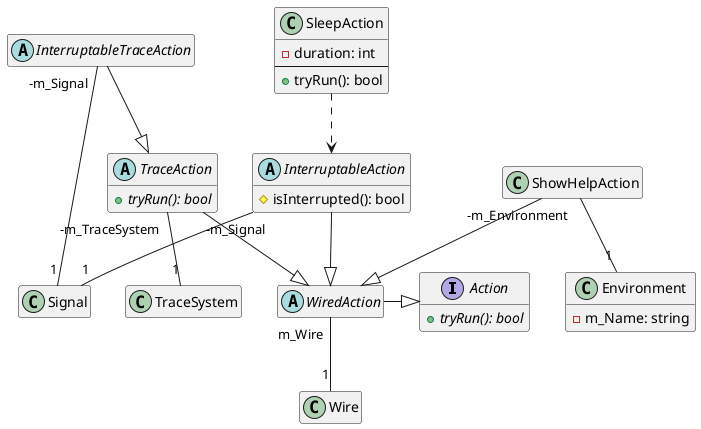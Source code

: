 @startuml

interface Action {
  + {abstract} tryRun(): bool
}
hide Action fields

interface TraceAction {
  + {abstract} tryRun(): bool
}
hide TraceAction fields

abstract class WiredAction
hide WiredAction fields
hide WiredAction methods

WiredAction -|> Action
WiredAction "m_Wire" -- "1" Wire

class ShowHelpAction
hide ShowHelpAction fields
hide ShowHelpAction methods

ShowHelpAction --|> WiredAction
ShowHelpAction "-m_Environment" -- "1" Environment

abstract class TraceAction {
  
}
hide TraceAction fields

TraceAction --|> WiredAction
TraceAction "-m_TraceSystem" -- "1" TraceSystem

abstract class InterruptableAction {
  # isInterrupted(): bool
}
hide InterruptableAction fields

InterruptableAction --|> WiredAction
InterruptableAction "-m_Signal" -- "1" Signal

abstract class InterruptableTraceAction {
  
}
hide InterruptableTraceAction fields
hide InterruptableTraceAction methods

InterruptableTraceAction --|> TraceAction
InterruptableTraceAction "-m_Signal" -- "1" Signal

class SleepAction {
  - duration: int
  --
  + tryRun(): bool
}

SleepAction ..> InterruptableAction

class Signal
hide Signal fields
hide Signal methods

class TraceSystem
hide TraceSystem fields
hide TraceSystem methods

class Wire
hide Wire fields
hide Wire methods

class Environment {
  - m_Name: string
}
hide Environment methods

@enduml